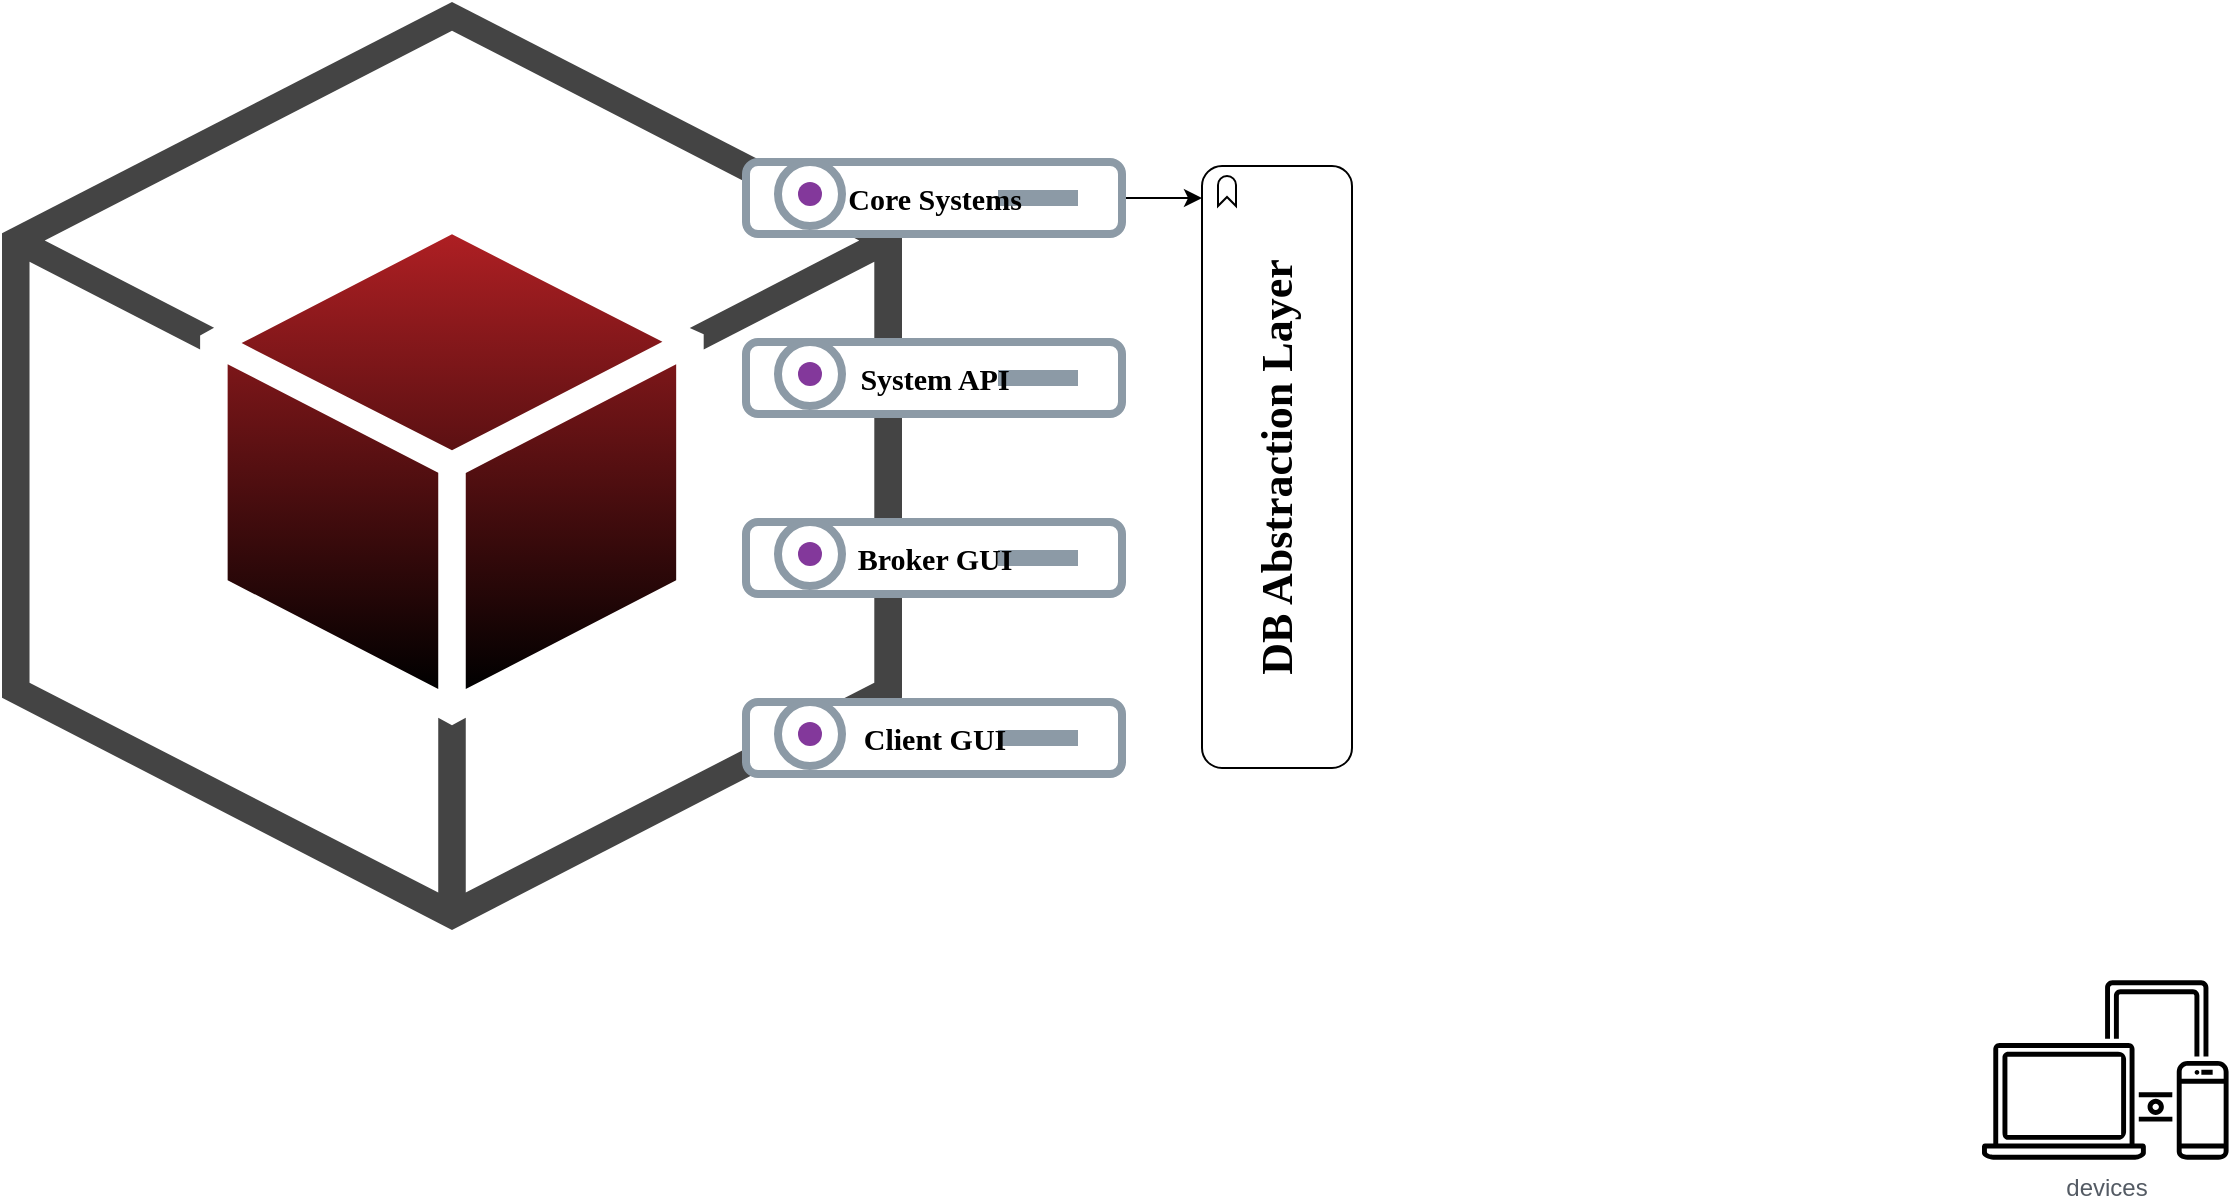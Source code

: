 <mxfile version="21.6.2" type="github">
  <diagram name="Page-1" id="WjsOByWbptH1UTmTBSRd">
    <mxGraphModel dx="926" dy="476" grid="1" gridSize="10" guides="1" tooltips="1" connect="1" arrows="1" fold="1" page="1" pageScale="1" pageWidth="1169" pageHeight="827" math="0" shadow="0">
      <root>
        <mxCell id="0" />
        <mxCell id="1" parent="0" />
        <mxCell id="S_bsu0lsFFjEXhXayahH-6" value="" style="outlineConnect=0;dashed=0;verticalLabelPosition=bottom;verticalAlign=top;align=center;html=1;shape=mxgraph.aws3.android;fillColor=#AE1F23;gradientColor=default;" vertex="1" parent="1">
          <mxGeometry x="10" y="181" width="450" height="464" as="geometry" />
        </mxCell>
        <mxCell id="t6nOFOiq1bmdriytFh3z-15" value="devices" style="sketch=0;outlineConnect=0;gradientColor=none;fontColor=#545B64;strokeColor=none;fillColor=#000000;dashed=0;verticalLabelPosition=bottom;verticalAlign=top;align=center;html=1;fontSize=12;fontStyle=0;aspect=fixed;shape=mxgraph.aws4.illustration_devices;pointerEvents=1" parent="1" vertex="1">
          <mxGeometry x="1000" y="670" width="123.29" height="90" as="geometry" />
        </mxCell>
        <mxCell id="S_bsu0lsFFjEXhXayahH-10" style="edgeStyle=orthogonalEdgeStyle;rounded=0;orthogonalLoop=1;jettySize=auto;html=1;" edge="1" parent="1" source="t6nOFOiq1bmdriytFh3z-10">
          <mxGeometry relative="1" as="geometry">
            <mxPoint x="610.0" y="279" as="targetPoint" />
          </mxGeometry>
        </mxCell>
        <mxCell id="t6nOFOiq1bmdriytFh3z-10" value="Core Systems" style="image;aspect=fixed;perimeter=ellipsePerimeter;align=center;fontSize=15;verticalAlign=middle;fontColor=#000000;shadow=0;dashed=0;image=img/lib/cumulus/netq_server.svg;strokeColor=#000000;fontFamily=Times New Roman;fontStyle=1;horizontal=1;labelPosition=center;verticalLabelPosition=middle;labelBorderColor=none;labelBackgroundColor=none;html=1;" parent="1" vertex="1">
          <mxGeometry x="380" y="259" width="192" height="40" as="geometry" />
        </mxCell>
        <mxCell id="_XEu1aaeLK_W9UIwpHIt-5" value="System API" style="image;aspect=fixed;perimeter=ellipsePerimeter;html=1;align=center;fontSize=15;verticalAlign=middle;fontColor=#000000;shadow=0;dashed=0;image=img/lib/cumulus/netq_server.svg;strokeColor=#000000;fontFamily=Times New Roman;fontStyle=1;horizontal=1;labelPosition=center;verticalLabelPosition=middle;labelBackgroundColor=none;" parent="1" vertex="1">
          <mxGeometry x="380" y="349" width="192" height="40" as="geometry" />
        </mxCell>
        <mxCell id="_XEu1aaeLK_W9UIwpHIt-6" value="Broker GUI" style="image;aspect=fixed;perimeter=ellipsePerimeter;html=1;align=center;fontSize=15;verticalAlign=middle;fontColor=#000000;shadow=0;dashed=0;image=img/lib/cumulus/netq_server.svg;strokeColor=#000000;fontFamily=Times New Roman;fontStyle=1;horizontal=1;labelPosition=center;verticalLabelPosition=middle;labelBackgroundColor=none;" parent="1" vertex="1">
          <mxGeometry x="380" y="439" width="192" height="40" as="geometry" />
        </mxCell>
        <mxCell id="_XEu1aaeLK_W9UIwpHIt-4" value="Client GUI" style="image;aspect=fixed;perimeter=ellipsePerimeter;html=1;align=center;fontSize=15;verticalAlign=middle;fontColor=#000000;shadow=0;dashed=0;image=img/lib/cumulus/netq_server.svg;strokeColor=#000000;fontFamily=Times New Roman;fontStyle=1;horizontal=1;labelPosition=center;verticalLabelPosition=middle;labelBackgroundColor=none;" parent="1" vertex="1">
          <mxGeometry x="380" y="529" width="192" height="40" as="geometry" />
        </mxCell>
        <mxCell id="S_bsu0lsFFjEXhXayahH-7" value="" style="html=1;outlineConnect=0;whiteSpace=wrap;shape=mxgraph.archimate3.application;appType=event;archiType=rounded;direction=north;gradientColor=none;" vertex="1" parent="1">
          <mxGeometry x="610" y="263" width="75" height="301" as="geometry" />
        </mxCell>
        <mxCell id="S_bsu0lsFFjEXhXayahH-8" value="&lt;h6&gt;&lt;font face=&quot;Times New Roman&quot; style=&quot;font-size: 22px;&quot;&gt;DB Abstraction Layer&lt;/font&gt;&lt;/h6&gt;" style="text;html=1;strokeColor=none;fillColor=none;align=center;verticalAlign=middle;whiteSpace=wrap;rounded=0;rotation=270;" vertex="1" parent="1">
          <mxGeometry x="516.25" y="398.5" width="262.5" height="30" as="geometry" />
        </mxCell>
      </root>
    </mxGraphModel>
  </diagram>
</mxfile>
